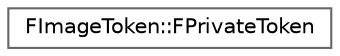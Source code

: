digraph "Graphical Class Hierarchy"
{
 // INTERACTIVE_SVG=YES
 // LATEX_PDF_SIZE
  bgcolor="transparent";
  edge [fontname=Helvetica,fontsize=10,labelfontname=Helvetica,labelfontsize=10];
  node [fontname=Helvetica,fontsize=10,shape=box,height=0.2,width=0.4];
  rankdir="LR";
  Node0 [id="Node000000",label="FImageToken::FPrivateToken",height=0.2,width=0.4,color="grey40", fillcolor="white", style="filled",URL="$d6/d82/structFImageToken_1_1FPrivateToken.html",tooltip=" "];
}
